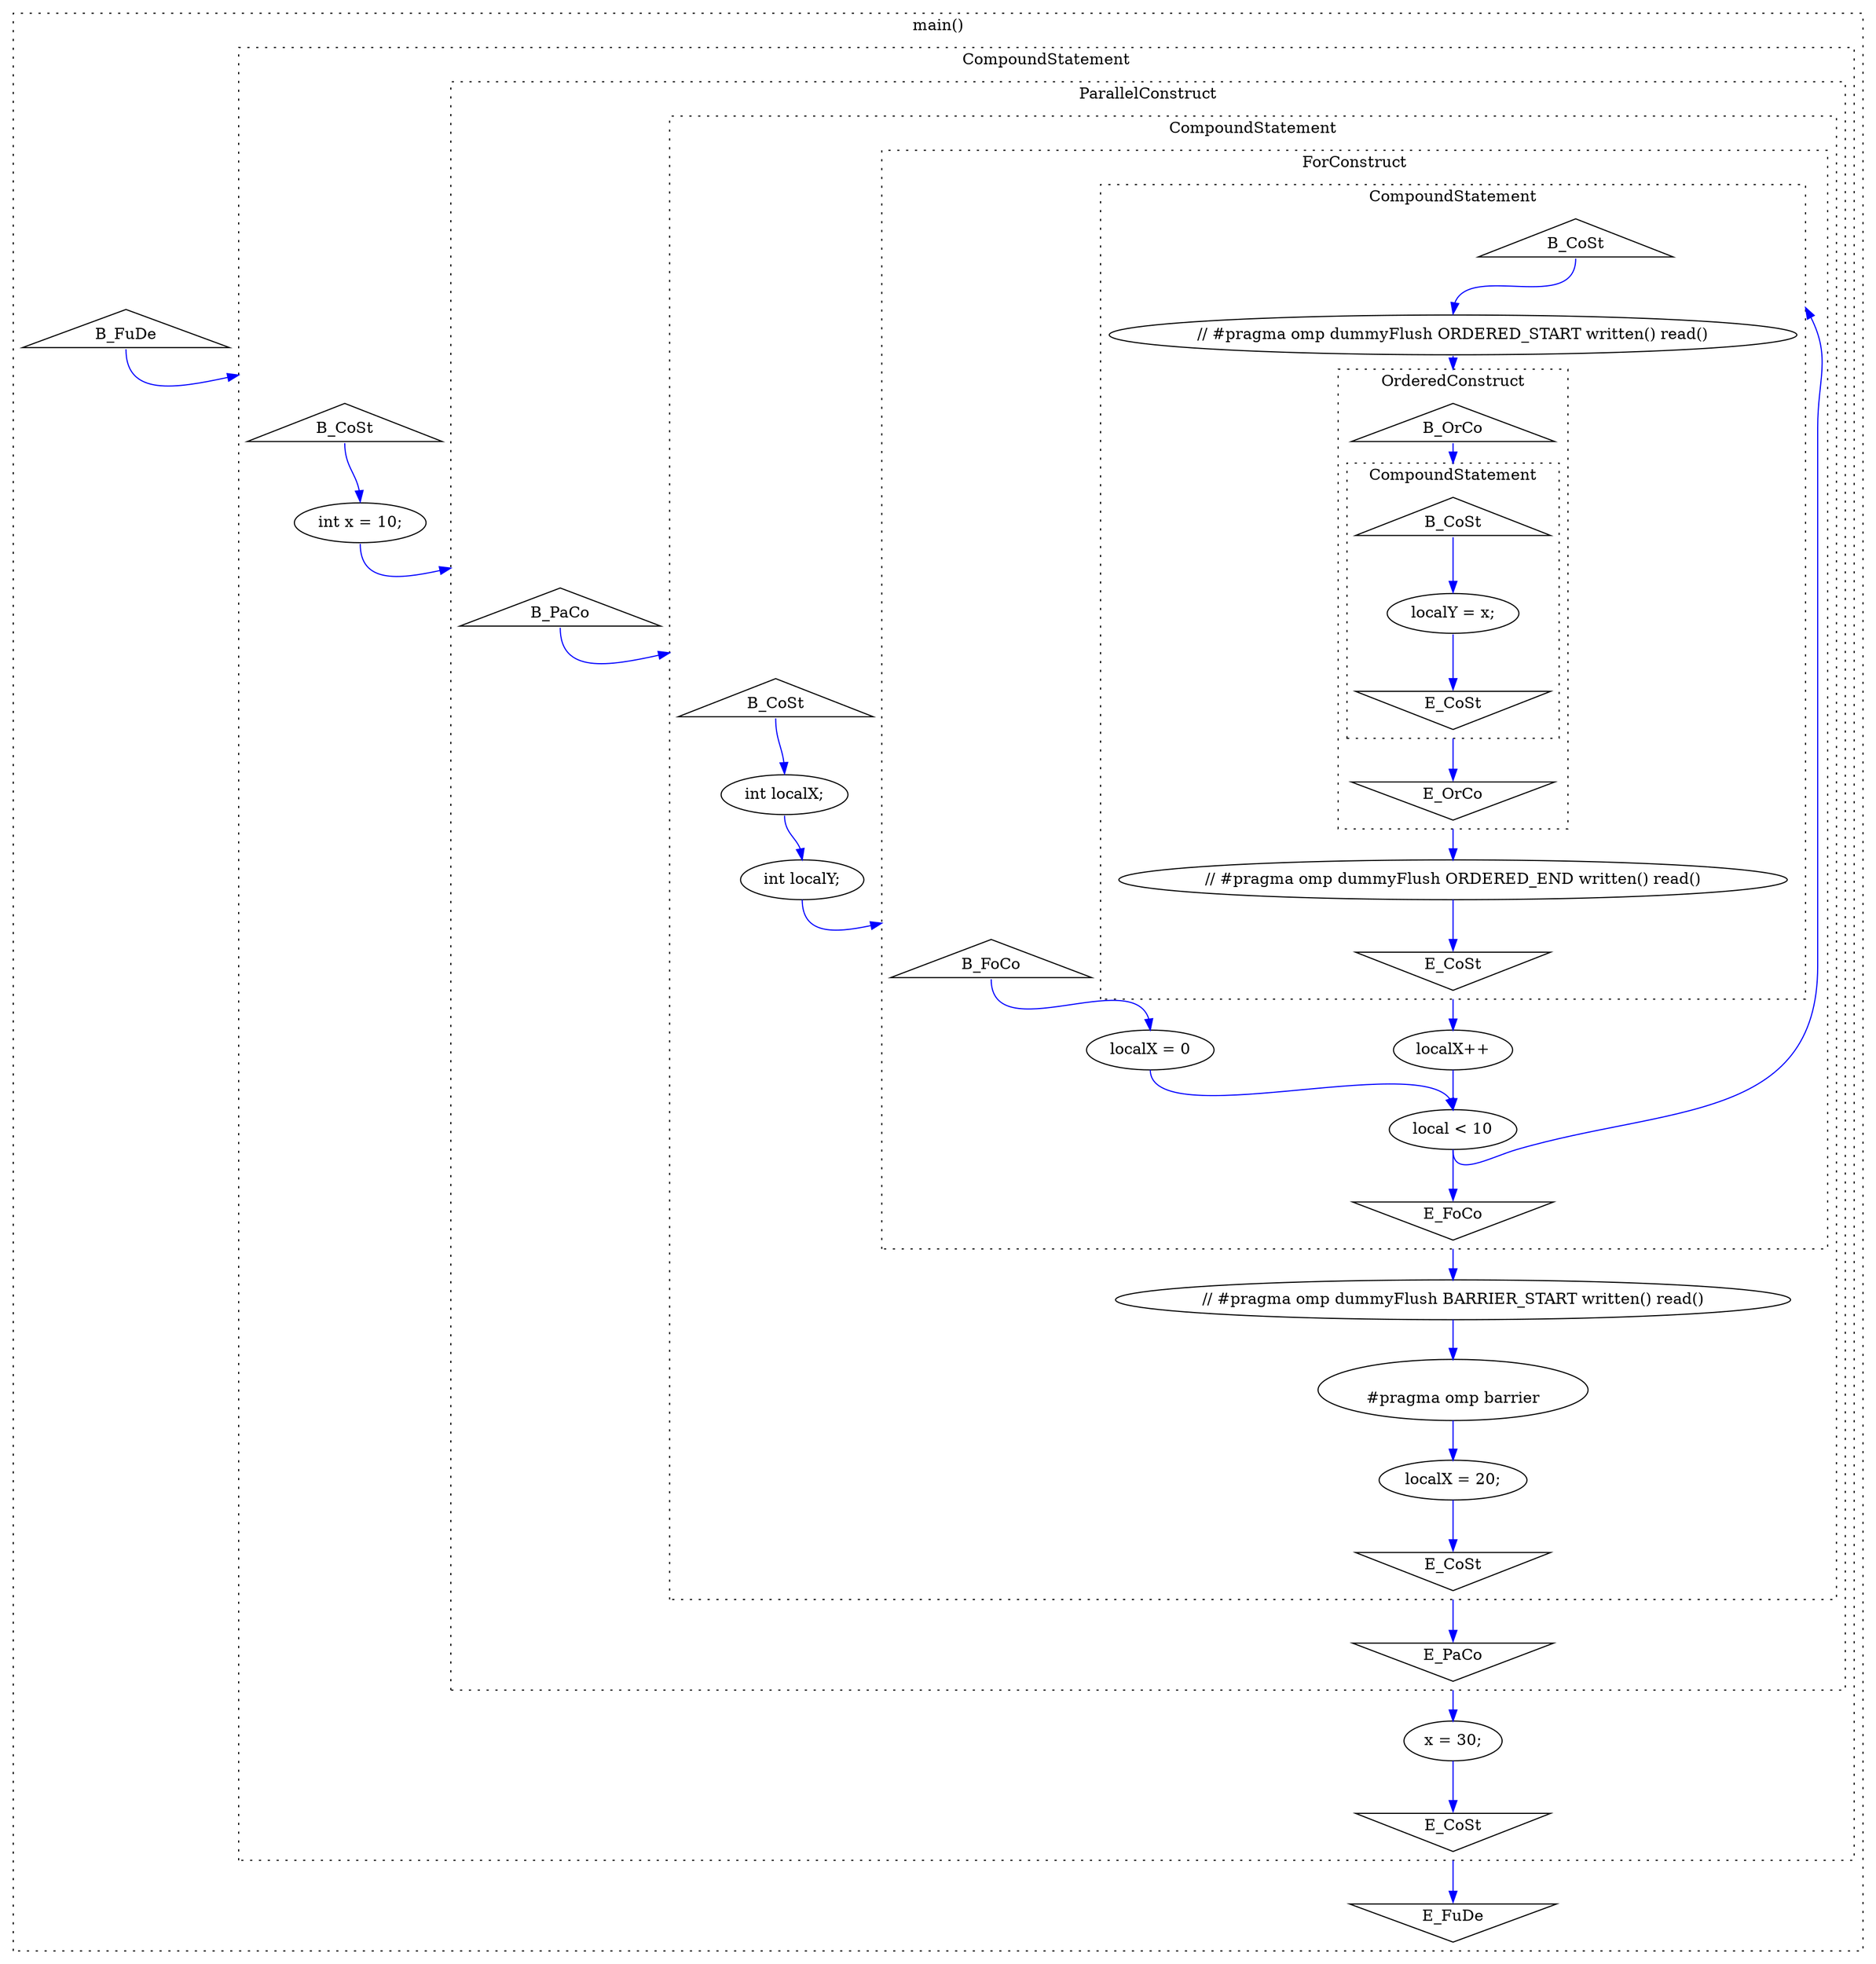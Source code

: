 digraph graph2055422401 {
	compound=true;
	edge[color=blue];
	subgraph cluster212397882 {
		compound=true;
		style=dotted;
		label="main()";
		node386153220[label="B_FuDe", shape="triangle"];
		node1361009437[label="E_FuDe", shape="invtriangle"];
		subgraph cluster837981622 {
			compound=true;
			style=dotted;
			label="CompoundStatement";
			node2053668237[label="B_CoSt", shape="triangle"];
			node1283634655[label="E_CoSt", shape="invtriangle"];
			node1743702241[label="int x = 10;"];
			subgraph cluster1108651663 {
				compound=true;
				style=dotted;
				label="ParallelConstruct";
				node2074687317[label="B_PaCo", shape="triangle"];
				node584866226[label="E_PaCo", shape="invtriangle"];
				subgraph cluster870593736 {
					compound=true;
					style=dotted;
					label="CompoundStatement";
					node1415812333[label="B_CoSt", shape="triangle"];
					node1715606187[label="E_CoSt", shape="invtriangle"];
					node647218712[label="int localX;"];
					node876864630[label="int localY;"];
					subgraph cluster61041877 {
						compound=true;
						style=dotted;
						label="ForConstruct";
						node1408290972[label="B_FoCo", shape="triangle"];
						node1202508091[label="E_FoCo", shape="invtriangle"];
						node1871617286[label="localX = 0"];
						node2010350054[label="local < 10"];
						node577948592[label="localX++"];
						subgraph cluster66515916 {
							compound=true;
							style=dotted;
							label="CompoundStatement";
							node403388441[label="B_CoSt", shape="triangle"];
							node1933329999[label="E_CoSt", shape="invtriangle"];
							node1193749715[label="// #pragma omp dummyFlush ORDERED_START written() read()
"];
							subgraph cluster1945886568 {
								compound=true;
								style=dotted;
								label="OrderedConstruct";
								node854719230[label="B_OrCo", shape="triangle"];
								node594463953[label="E_OrCo", shape="invtriangle"];
								subgraph cluster1565601243 {
									compound=true;
									style=dotted;
									label="CompoundStatement";
									node1887218054[label="B_CoSt", shape="triangle"];
									node1307024253[label="E_CoSt", shape="invtriangle"];
									node406511188[label="localY = x;"];
								}
							}
							node1280378749[label="// #pragma omp dummyFlush ORDERED_END written() read()
"];
						}
					}
					node1500821480[label="// #pragma omp dummyFlush BARRIER_START written() read()
"];
					node674882504[label="
#pragma omp barrier
"];
					node1450121298[label="localX = 20;"];
				}
			}
			node1856128687[label="x = 30;"];
		}
	}
	node386153220 -> node2053668237[tailport=s, headport=n, weight=8, lhead=cluster837981622];
	node2053668237 -> node1743702241[tailport=s, headport=n, weight=8];
	node1743702241 -> node2074687317[lhead=cluster1108651663, weight=8, tailport=s, headport=n];
	node2074687317 -> node1415812333[tailport=s, headport=n, weight=8, lhead=cluster870593736];
	node1415812333 -> node647218712[tailport=s, headport=n, weight=8];
	node647218712 -> node876864630[weight=8, tailport=s, headport=n];
	node876864630 -> node1408290972[lhead=cluster61041877, weight=8, tailport=s, headport=n];
	node1408290972 -> node1871617286[tailport=s, headport=n, weight=8];
	node1871617286 -> node2010350054[weight=8, tailport=s, headport=n];
	node2010350054 -> node403388441[lhead=cluster66515916, weight=8, tailport=s, headport=n];
	node2010350054 -> node1202508091[weight=8, tailport=s, headport=n];
	node577948592 -> node2010350054[weight=8, tailport=s, headport=n];
	node403388441 -> node1193749715[tailport=s, headport=n, weight=8];
	node1193749715 -> node854719230[lhead=cluster1945886568, weight=8, tailport=s, headport=n];
	node854719230 -> node1887218054[tailport=s, headport=n, weight=8, lhead=cluster1565601243];
	node1887218054 -> node406511188[tailport=s, headport=n, weight=8];
	node406511188 -> node1307024253[weight=8, tailport=s, headport=n];
	node1307024253 -> node594463953[tailport=s, headport=n, weight=8, ltail=cluster1565601243];
	node594463953 -> node1280378749[tailport=s, headport=n, weight=8, ltail=cluster1945886568];
	node1280378749 -> node1933329999[weight=8, tailport=s, headport=n];
	node1933329999 -> node577948592[tailport=s, headport=n, weight=8, ltail=cluster66515916];
	node1202508091 -> node1500821480[tailport=s, headport=n, weight=8, ltail=cluster61041877];
	node1500821480 -> node674882504[weight=8, tailport=s, headport=n];
	node674882504 -> node1450121298[weight=8, tailport=s, headport=n];
	node1450121298 -> node1715606187[weight=8, tailport=s, headport=n];
	node1715606187 -> node584866226[tailport=s, headport=n, weight=8, ltail=cluster870593736];
	node584866226 -> node1856128687[tailport=s, headport=n, weight=8, ltail=cluster1108651663];
	node1856128687 -> node1283634655[weight=8, tailport=s, headport=n];
	node1283634655 -> node1361009437[tailport=s, headport=n, weight=8, ltail=cluster837981622];
}
